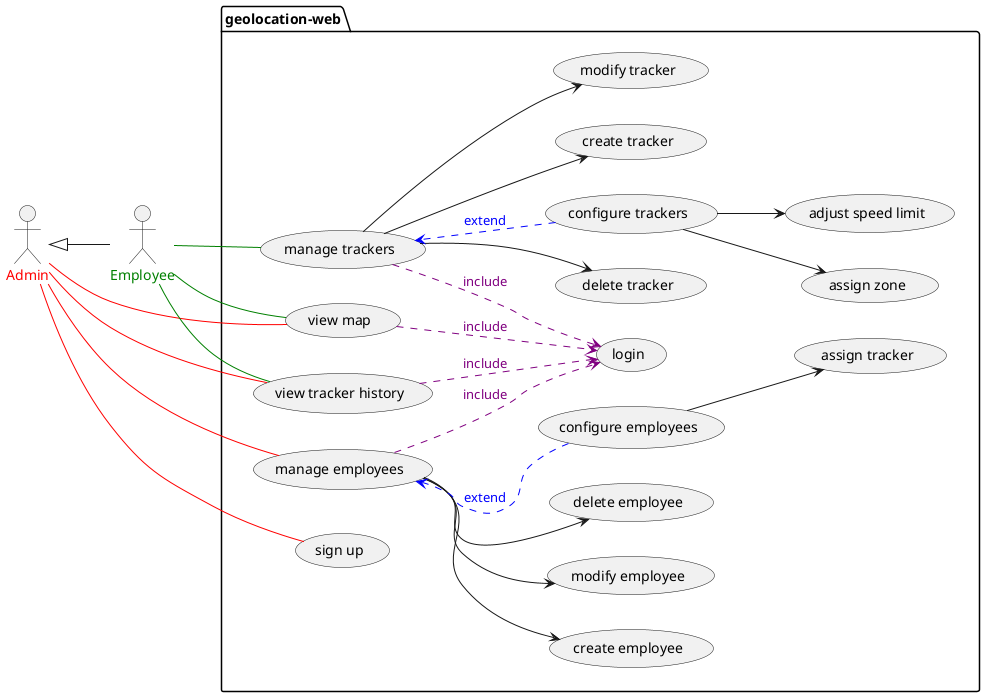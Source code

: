 @startuml
together {
        actor :Admin: as admin #text:red
        actor :Employee: as employee #text:green
}

left to right direction
package geolocation-web {
        usecase (sign up) as uc1
        together {
                usecase (create employee) as uc3
                usecase (modify employee) as uc4
                usecase (delete employee) as uc5
                usecase (configure employees) as uc6
                usecase (create tracker) as uc10
                usecase (modify tracker) as uc11
                usecase (delete tracker) as uc12
                usecase (configure trackers) as uc13
                usecase (login) as uc14
        }
        together {
                usecase (manage trackers) as uc9
                usecase (manage employees) as uc2
                together {
                        usecase (view map) as uc7
                        usecase (view tracker history) as uc8
                }
        }
        together {
                usecase (assign tracker) as uc15
                usecase (adjust speed limit) as uc16
                usecase (assign zone) as uc17
        }
}

admin <|-- employee

admin -- uc1 #line:red
admin -- uc2 #line:red
uc2 --> uc3
uc2 --> uc4
uc2 --> uc5
uc6 .> uc2 #line:blue;text:blue : extend
uc6 --> uc15
uc2 .> uc14 #line:purple;text:purple : include

admin -- uc7 #line:red
admin -- uc8 #line:red
employee -- uc7 #line:green
employee -- uc8 #line:green
uc7 .> uc14 #line:purple;text:purple : include
uc8 .> uc14 #line:purple;text:purple : include

employee -- uc9 #line:green
uc9 --> uc10
uc9 --> uc11
uc9 --> uc12
uc13 .> uc9 #line:blue;text:blue : extend
uc13 --> uc16
uc13 --> uc17
uc9 .> uc14 #line:purple;text:purple : include
@endumL
